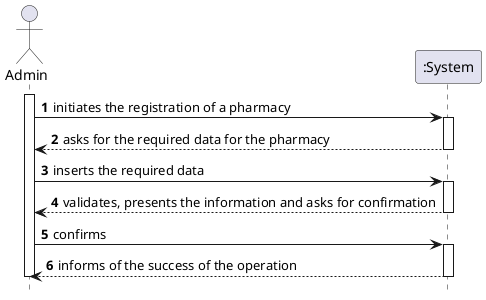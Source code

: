 @startuml
autonumber
hide footbox

actor "Admin" as ADM
participant ":System" as SYST

activate ADM

ADM -> SYST : initiates the registration of a pharmacy
activate SYST
SYST --> ADM : asks for the required data for the pharmacy
deactivate SYST

ADM -> SYST : inserts the required data
activate SYST
SYST --> ADM : validates, presents the information and asks for confirmation
deactivate SYST

ADM -> SYST : confirms
activate SYST
SYST --> ADM : informs of the success of the operation
deactivate SYST

deactivate ADM

@enduml